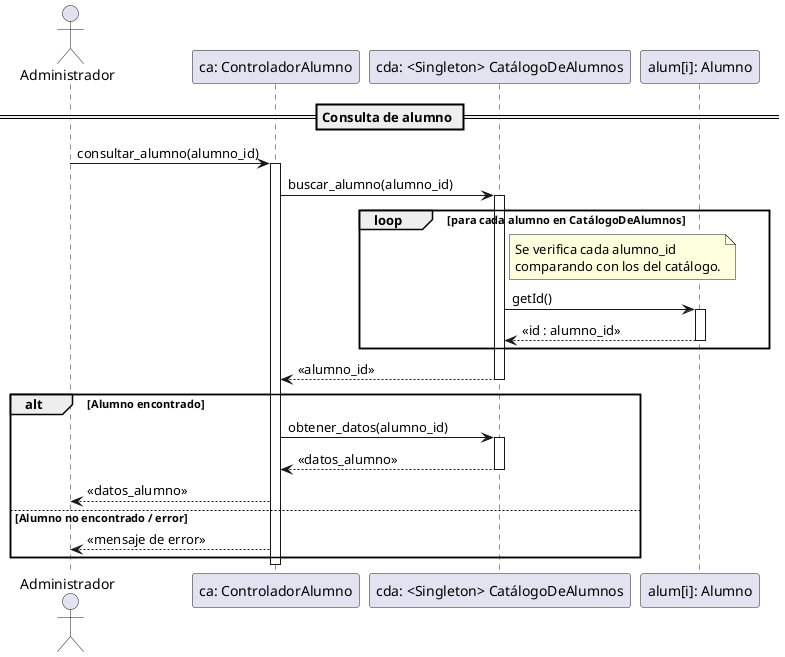 @startuml
actor Administrador

participant "ca: ControladorAlumno" as CA
participant "cda: <Singleton> CatálogoDeAlumnos" as CatA
participant "alum[i]: Alumno" as A

== Consulta de alumno ==
Administrador -> CA : consultar_alumno(alumno_id)
activate CA

CA -> CatA : buscar_alumno(alumno_id)
activate CatA

loop para cada alumno en CatálogoDeAlumnos
    note right of CatA
        Se verifica cada alumno_id
        comparando con los del catálogo.
    end note
    CatA -> A : getId()
    activate A
    A --> CatA : <<id : alumno_id>>
    deactivate A
end

CatA --> CA : <<alumno_id>>
deactivate CatA

alt Alumno encontrado
    CA -> CatA : obtener_datos(alumno_id)
    activate CatA
    CatA --> CA : <<datos_alumno>>
    deactivate CatA
    CA --> Administrador : <<datos_alumno>>
else Alumno no encontrado / error
    CA --> Administrador : <<mensaje de error>>
end

deactivate CA
@enduml

